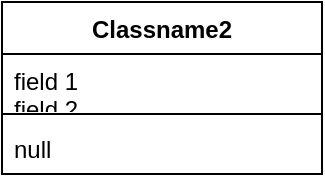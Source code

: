 <mxfile version="24.3.0" type="device">
  <diagram name="Page-1" id="ZGS1PzbGznvYrXTiOOJQ">
    <mxGraphModel dx="634" dy="772" grid="1" gridSize="10" guides="1" tooltips="1" connect="1" arrows="1" fold="1" page="0" pageScale="1" pageWidth="850" pageHeight="1100" math="0" shadow="0">
      <root>
        <mxCell id="0" />
        <mxCell id="1" parent="0" />
        <mxCell id="8nVTkEGUCy9FKQ-JXoj_-1" value="Classname2" style="swimlane;fontStyle=1;align=center;verticalAlign=top;childLayout=stackLayout;horizontal=1;startSize=26;horizontalStack=0;resizeParent=1;resizeParentMax=0;resizeLast=0;collapsible=1;marginBottom=0;whiteSpace=wrap;html=1;" parent="1" vertex="1">
          <mxGeometry x="1030" y="380" width="160" height="86" as="geometry" />
        </mxCell>
        <mxCell id="8nVTkEGUCy9FKQ-JXoj_-2" value="field 1&lt;div&gt;field 2&lt;div&gt;" style="text;strokeColor=none;fillColor=none;align=left;verticalAlign=top;spacingLeft=4;spacingRight=4;overflow=hidden;rotatable=0;points=[[0,0.5],[1,0.5]];portConstraint=eastwest;whiteSpace=wrap;html=1;" parent="8nVTkEGUCy9FKQ-JXoj_-1" vertex="1">
          <mxGeometry y="26" width="160" height="26" as="geometry" />
        </mxCell>
        <mxCell id="8nVTkEGUCy9FKQ-JXoj_-3" value="" style="line;strokeWidth=1;fillColor=none;align=left;verticalAlign=middle;spacingTop=-1;spacingLeft=3;spacingRight=3;rotatable=0;labelPosition=right;points=[];portConstraint=eastwest;strokeColor=inherit;" parent="8nVTkEGUCy9FKQ-JXoj_-1" vertex="1">
          <mxGeometry y="52" width="160" height="8" as="geometry" />
        </mxCell>
        <mxCell id="8nVTkEGUCy9FKQ-JXoj_-4" value="null" style="text;strokeColor=none;fillColor=none;align=left;verticalAlign=top;spacingLeft=4;spacingRight=4;overflow=hidden;rotatable=0;points=[[0,0.5],[1,0.5]];portConstraint=eastwest;whiteSpace=wrap;html=1;" parent="8nVTkEGUCy9FKQ-JXoj_-1" vertex="1">
          <mxGeometry y="60" width="160" height="26" as="geometry" />
        </mxCell>
      </root>
    </mxGraphModel>
  </diagram>
</mxfile>
